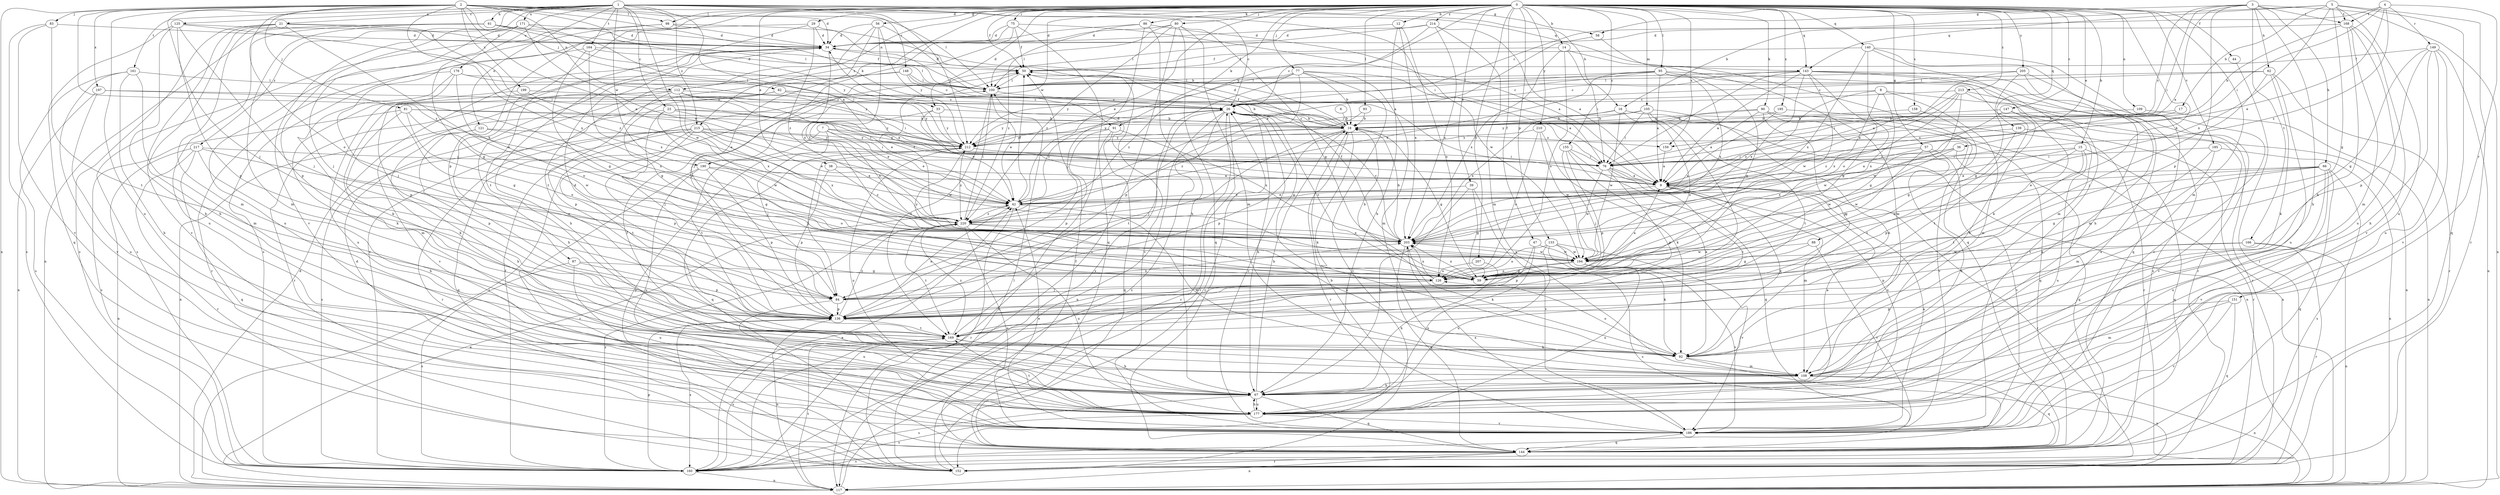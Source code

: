 strict digraph  {
0;
1;
2;
3;
4;
5;
6;
7;
8;
9;
12;
14;
15;
16;
17;
18;
21;
23;
26;
29;
33;
34;
36;
38;
39;
42;
44;
47;
50;
56;
57;
58;
59;
61;
62;
66;
67;
75;
76;
77;
80;
81;
82;
83;
84;
86;
87;
88;
90;
91;
92;
93;
95;
98;
100;
105;
108;
109;
112;
117;
121;
125;
126;
133;
136;
139;
140;
143;
144;
147;
148;
149;
151;
152;
155;
158;
159;
160;
161;
164;
166;
168;
169;
171;
176;
177;
185;
186;
190;
194;
195;
197;
199;
203;
205;
207;
210;
212;
213;
214;
215;
217;
220;
0 -> 12  [label=b];
0 -> 14  [label=b];
0 -> 15  [label=b];
0 -> 29  [label=d];
0 -> 33  [label=d];
0 -> 36  [label=e];
0 -> 38  [label=e];
0 -> 39  [label=e];
0 -> 42  [label=e];
0 -> 44  [label=f];
0 -> 47  [label=f];
0 -> 50  [label=f];
0 -> 56  [label=g];
0 -> 57  [label=g];
0 -> 75  [label=i];
0 -> 77  [label=j];
0 -> 80  [label=j];
0 -> 86  [label=k];
0 -> 87  [label=k];
0 -> 88  [label=k];
0 -> 90  [label=k];
0 -> 91  [label=k];
0 -> 93  [label=l];
0 -> 95  [label=l];
0 -> 98  [label=l];
0 -> 105  [label=m];
0 -> 108  [label=m];
0 -> 109  [label=n];
0 -> 112  [label=n];
0 -> 133  [label=p];
0 -> 136  [label=p];
0 -> 139  [label=q];
0 -> 140  [label=q];
0 -> 143  [label=q];
0 -> 147  [label=r];
0 -> 155  [label=s];
0 -> 158  [label=s];
0 -> 159  [label=s];
0 -> 185  [label=v];
0 -> 190  [label=w];
0 -> 195  [label=x];
0 -> 205  [label=y];
0 -> 207  [label=y];
0 -> 210  [label=y];
0 -> 212  [label=y];
0 -> 213  [label=z];
0 -> 214  [label=z];
0 -> 215  [label=z];
1 -> 9  [label=a];
1 -> 16  [label=b];
1 -> 21  [label=c];
1 -> 23  [label=c];
1 -> 26  [label=c];
1 -> 58  [label=g];
1 -> 61  [label=h];
1 -> 76  [label=i];
1 -> 121  [label=o];
1 -> 125  [label=o];
1 -> 148  [label=r];
1 -> 161  [label=t];
1 -> 164  [label=t];
1 -> 171  [label=u];
1 -> 176  [label=u];
1 -> 186  [label=v];
1 -> 190  [label=w];
1 -> 194  [label=w];
1 -> 212  [label=y];
1 -> 215  [label=z];
1 -> 217  [label=z];
2 -> 33  [label=d];
2 -> 34  [label=d];
2 -> 42  [label=e];
2 -> 81  [label=j];
2 -> 82  [label=j];
2 -> 83  [label=j];
2 -> 84  [label=j];
2 -> 91  [label=k];
2 -> 98  [label=l];
2 -> 100  [label=l];
2 -> 112  [label=n];
2 -> 117  [label=n];
2 -> 126  [label=o];
2 -> 143  [label=q];
2 -> 177  [label=u];
2 -> 197  [label=x];
2 -> 199  [label=x];
2 -> 203  [label=x];
2 -> 220  [label=z];
3 -> 9  [label=a];
3 -> 58  [label=g];
3 -> 62  [label=h];
3 -> 66  [label=h];
3 -> 67  [label=h];
3 -> 76  [label=i];
3 -> 117  [label=n];
3 -> 136  [label=p];
3 -> 159  [label=s];
3 -> 166  [label=t];
3 -> 168  [label=t];
4 -> 16  [label=b];
4 -> 42  [label=e];
4 -> 76  [label=i];
4 -> 149  [label=r];
4 -> 151  [label=r];
4 -> 168  [label=t];
4 -> 220  [label=z];
5 -> 17  [label=b];
5 -> 26  [label=c];
5 -> 59  [label=g];
5 -> 143  [label=q];
5 -> 144  [label=q];
5 -> 152  [label=r];
5 -> 168  [label=t];
5 -> 177  [label=u];
5 -> 203  [label=x];
6 -> 18  [label=b];
7 -> 42  [label=e];
7 -> 84  [label=j];
7 -> 159  [label=s];
7 -> 169  [label=t];
7 -> 194  [label=w];
7 -> 212  [label=y];
8 -> 26  [label=c];
8 -> 59  [label=g];
8 -> 108  [label=m];
8 -> 117  [label=n];
8 -> 203  [label=x];
8 -> 220  [label=z];
9 -> 34  [label=d];
9 -> 42  [label=e];
9 -> 92  [label=k];
9 -> 108  [label=m];
9 -> 152  [label=r];
12 -> 34  [label=d];
12 -> 67  [label=h];
12 -> 126  [label=o];
12 -> 203  [label=x];
14 -> 50  [label=f];
14 -> 76  [label=i];
14 -> 108  [label=m];
14 -> 126  [label=o];
14 -> 203  [label=x];
15 -> 76  [label=i];
15 -> 136  [label=p];
15 -> 144  [label=q];
15 -> 169  [label=t];
15 -> 177  [label=u];
15 -> 194  [label=w];
16 -> 18  [label=b];
16 -> 117  [label=n];
16 -> 126  [label=o];
16 -> 194  [label=w];
16 -> 203  [label=x];
17 -> 18  [label=b];
17 -> 220  [label=z];
18 -> 26  [label=c];
18 -> 34  [label=d];
18 -> 50  [label=f];
18 -> 59  [label=g];
18 -> 84  [label=j];
18 -> 92  [label=k];
18 -> 136  [label=p];
18 -> 152  [label=r];
18 -> 212  [label=y];
21 -> 34  [label=d];
21 -> 67  [label=h];
21 -> 108  [label=m];
21 -> 160  [label=s];
21 -> 186  [label=v];
21 -> 194  [label=w];
21 -> 220  [label=z];
23 -> 18  [label=b];
23 -> 42  [label=e];
23 -> 84  [label=j];
23 -> 117  [label=n];
23 -> 194  [label=w];
23 -> 212  [label=y];
26 -> 18  [label=b];
26 -> 59  [label=g];
26 -> 67  [label=h];
26 -> 117  [label=n];
26 -> 152  [label=r];
26 -> 160  [label=s];
26 -> 169  [label=t];
26 -> 212  [label=y];
29 -> 9  [label=a];
29 -> 34  [label=d];
29 -> 160  [label=s];
29 -> 169  [label=t];
29 -> 220  [label=z];
33 -> 18  [label=b];
33 -> 42  [label=e];
33 -> 203  [label=x];
33 -> 212  [label=y];
34 -> 50  [label=f];
34 -> 67  [label=h];
34 -> 220  [label=z];
36 -> 76  [label=i];
36 -> 144  [label=q];
36 -> 194  [label=w];
36 -> 203  [label=x];
38 -> 9  [label=a];
38 -> 136  [label=p];
38 -> 220  [label=z];
39 -> 42  [label=e];
39 -> 59  [label=g];
39 -> 67  [label=h];
39 -> 186  [label=v];
42 -> 26  [label=c];
42 -> 50  [label=f];
42 -> 108  [label=m];
42 -> 152  [label=r];
42 -> 220  [label=z];
44 -> 152  [label=r];
47 -> 136  [label=p];
47 -> 177  [label=u];
47 -> 194  [label=w];
50 -> 100  [label=l];
50 -> 186  [label=v];
56 -> 34  [label=d];
56 -> 84  [label=j];
56 -> 100  [label=l];
56 -> 169  [label=t];
56 -> 203  [label=x];
56 -> 212  [label=y];
57 -> 9  [label=a];
57 -> 59  [label=g];
57 -> 67  [label=h];
57 -> 76  [label=i];
57 -> 186  [label=v];
58 -> 42  [label=e];
58 -> 144  [label=q];
59 -> 26  [label=c];
59 -> 203  [label=x];
61 -> 34  [label=d];
61 -> 100  [label=l];
61 -> 108  [label=m];
61 -> 117  [label=n];
61 -> 177  [label=u];
61 -> 212  [label=y];
62 -> 26  [label=c];
62 -> 84  [label=j];
62 -> 92  [label=k];
62 -> 100  [label=l];
62 -> 152  [label=r];
62 -> 177  [label=u];
66 -> 9  [label=a];
66 -> 42  [label=e];
66 -> 59  [label=g];
66 -> 144  [label=q];
66 -> 160  [label=s];
66 -> 177  [label=u];
66 -> 186  [label=v];
66 -> 194  [label=w];
67 -> 9  [label=a];
67 -> 18  [label=b];
67 -> 50  [label=f];
67 -> 144  [label=q];
67 -> 160  [label=s];
67 -> 177  [label=u];
75 -> 9  [label=a];
75 -> 34  [label=d];
75 -> 50  [label=f];
75 -> 136  [label=p];
75 -> 144  [label=q];
75 -> 160  [label=s];
76 -> 9  [label=a];
76 -> 136  [label=p];
76 -> 169  [label=t];
76 -> 177  [label=u];
76 -> 194  [label=w];
77 -> 9  [label=a];
77 -> 18  [label=b];
77 -> 100  [label=l];
77 -> 108  [label=m];
77 -> 136  [label=p];
77 -> 152  [label=r];
77 -> 160  [label=s];
77 -> 220  [label=z];
80 -> 34  [label=d];
80 -> 59  [label=g];
80 -> 100  [label=l];
80 -> 108  [label=m];
80 -> 144  [label=q];
80 -> 160  [label=s];
80 -> 220  [label=z];
81 -> 18  [label=b];
81 -> 76  [label=i];
81 -> 92  [label=k];
81 -> 126  [label=o];
81 -> 160  [label=s];
81 -> 194  [label=w];
82 -> 18  [label=b];
82 -> 26  [label=c];
82 -> 59  [label=g];
82 -> 92  [label=k];
82 -> 212  [label=y];
83 -> 34  [label=d];
83 -> 160  [label=s];
83 -> 169  [label=t];
83 -> 186  [label=v];
84 -> 136  [label=p];
84 -> 177  [label=u];
84 -> 203  [label=x];
86 -> 34  [label=d];
86 -> 67  [label=h];
86 -> 84  [label=j];
86 -> 194  [label=w];
86 -> 220  [label=z];
87 -> 59  [label=g];
87 -> 136  [label=p];
87 -> 160  [label=s];
87 -> 177  [label=u];
88 -> 59  [label=g];
88 -> 186  [label=v];
88 -> 194  [label=w];
90 -> 9  [label=a];
90 -> 18  [label=b];
90 -> 117  [label=n];
90 -> 136  [label=p];
90 -> 144  [label=q];
90 -> 186  [label=v];
90 -> 212  [label=y];
91 -> 117  [label=n];
91 -> 136  [label=p];
91 -> 144  [label=q];
91 -> 203  [label=x];
91 -> 212  [label=y];
92 -> 108  [label=m];
92 -> 117  [label=n];
92 -> 126  [label=o];
93 -> 18  [label=b];
93 -> 220  [label=z];
95 -> 9  [label=a];
95 -> 26  [label=c];
95 -> 42  [label=e];
95 -> 59  [label=g];
95 -> 67  [label=h];
95 -> 100  [label=l];
95 -> 186  [label=v];
95 -> 203  [label=x];
95 -> 212  [label=y];
98 -> 18  [label=b];
98 -> 34  [label=d];
98 -> 160  [label=s];
98 -> 177  [label=u];
100 -> 26  [label=c];
100 -> 42  [label=e];
100 -> 169  [label=t];
105 -> 18  [label=b];
105 -> 76  [label=i];
105 -> 84  [label=j];
105 -> 92  [label=k];
105 -> 169  [label=t];
105 -> 212  [label=y];
108 -> 67  [label=h];
108 -> 117  [label=n];
108 -> 144  [label=q];
109 -> 18  [label=b];
109 -> 117  [label=n];
112 -> 9  [label=a];
112 -> 26  [label=c];
112 -> 42  [label=e];
112 -> 67  [label=h];
112 -> 76  [label=i];
112 -> 136  [label=p];
112 -> 152  [label=r];
112 -> 186  [label=v];
112 -> 203  [label=x];
117 -> 26  [label=c];
117 -> 34  [label=d];
117 -> 42  [label=e];
117 -> 100  [label=l];
117 -> 169  [label=t];
121 -> 59  [label=g];
121 -> 67  [label=h];
121 -> 136  [label=p];
121 -> 212  [label=y];
125 -> 34  [label=d];
125 -> 67  [label=h];
125 -> 76  [label=i];
125 -> 84  [label=j];
125 -> 136  [label=p];
125 -> 144  [label=q];
126 -> 9  [label=a];
126 -> 18  [label=b];
126 -> 84  [label=j];
126 -> 203  [label=x];
133 -> 92  [label=k];
133 -> 126  [label=o];
133 -> 160  [label=s];
133 -> 177  [label=u];
133 -> 186  [label=v];
133 -> 194  [label=w];
136 -> 34  [label=d];
136 -> 42  [label=e];
136 -> 117  [label=n];
136 -> 160  [label=s];
136 -> 169  [label=t];
136 -> 220  [label=z];
139 -> 152  [label=r];
139 -> 169  [label=t];
139 -> 212  [label=y];
140 -> 50  [label=f];
140 -> 67  [label=h];
140 -> 108  [label=m];
140 -> 126  [label=o];
140 -> 144  [label=q];
140 -> 203  [label=x];
143 -> 9  [label=a];
143 -> 26  [label=c];
143 -> 59  [label=g];
143 -> 76  [label=i];
143 -> 92  [label=k];
143 -> 100  [label=l];
143 -> 152  [label=r];
143 -> 160  [label=s];
143 -> 194  [label=w];
143 -> 203  [label=x];
144 -> 50  [label=f];
144 -> 117  [label=n];
144 -> 152  [label=r];
144 -> 160  [label=s];
147 -> 18  [label=b];
147 -> 169  [label=t];
147 -> 186  [label=v];
147 -> 194  [label=w];
148 -> 26  [label=c];
148 -> 59  [label=g];
148 -> 76  [label=i];
148 -> 100  [label=l];
148 -> 177  [label=u];
149 -> 50  [label=f];
149 -> 59  [label=g];
149 -> 67  [label=h];
149 -> 117  [label=n];
149 -> 136  [label=p];
149 -> 177  [label=u];
149 -> 186  [label=v];
151 -> 108  [label=m];
151 -> 136  [label=p];
151 -> 144  [label=q];
151 -> 186  [label=v];
152 -> 26  [label=c];
152 -> 34  [label=d];
152 -> 100  [label=l];
155 -> 76  [label=i];
155 -> 84  [label=j];
155 -> 92  [label=k];
155 -> 136  [label=p];
155 -> 144  [label=q];
158 -> 18  [label=b];
158 -> 59  [label=g];
159 -> 9  [label=a];
160 -> 42  [label=e];
160 -> 50  [label=f];
160 -> 117  [label=n];
160 -> 136  [label=p];
160 -> 220  [label=z];
161 -> 67  [label=h];
161 -> 100  [label=l];
161 -> 108  [label=m];
161 -> 160  [label=s];
161 -> 186  [label=v];
164 -> 50  [label=f];
164 -> 59  [label=g];
164 -> 84  [label=j];
164 -> 100  [label=l];
164 -> 203  [label=x];
166 -> 117  [label=n];
166 -> 136  [label=p];
166 -> 152  [label=r];
166 -> 194  [label=w];
168 -> 18  [label=b];
168 -> 34  [label=d];
168 -> 92  [label=k];
168 -> 108  [label=m];
168 -> 177  [label=u];
168 -> 186  [label=v];
169 -> 67  [label=h];
169 -> 92  [label=k];
169 -> 160  [label=s];
169 -> 220  [label=z];
171 -> 34  [label=d];
171 -> 42  [label=e];
171 -> 59  [label=g];
171 -> 76  [label=i];
171 -> 84  [label=j];
171 -> 136  [label=p];
176 -> 92  [label=k];
176 -> 100  [label=l];
176 -> 126  [label=o];
176 -> 136  [label=p];
176 -> 152  [label=r];
176 -> 212  [label=y];
177 -> 67  [label=h];
177 -> 160  [label=s];
177 -> 169  [label=t];
177 -> 186  [label=v];
185 -> 76  [label=i];
185 -> 92  [label=k];
185 -> 108  [label=m];
185 -> 117  [label=n];
186 -> 9  [label=a];
186 -> 18  [label=b];
186 -> 26  [label=c];
186 -> 42  [label=e];
186 -> 144  [label=q];
186 -> 203  [label=x];
186 -> 212  [label=y];
190 -> 9  [label=a];
190 -> 126  [label=o];
190 -> 136  [label=p];
190 -> 152  [label=r];
190 -> 177  [label=u];
194 -> 59  [label=g];
194 -> 126  [label=o];
194 -> 177  [label=u];
194 -> 186  [label=v];
194 -> 203  [label=x];
194 -> 212  [label=y];
195 -> 18  [label=b];
195 -> 152  [label=r];
195 -> 203  [label=x];
197 -> 26  [label=c];
197 -> 117  [label=n];
197 -> 177  [label=u];
197 -> 203  [label=x];
199 -> 26  [label=c];
199 -> 42  [label=e];
199 -> 108  [label=m];
203 -> 18  [label=b];
203 -> 26  [label=c];
203 -> 50  [label=f];
203 -> 92  [label=k];
203 -> 144  [label=q];
203 -> 194  [label=w];
205 -> 9  [label=a];
205 -> 59  [label=g];
205 -> 100  [label=l];
205 -> 108  [label=m];
205 -> 186  [label=v];
207 -> 67  [label=h];
207 -> 126  [label=o];
210 -> 92  [label=k];
210 -> 126  [label=o];
210 -> 194  [label=w];
210 -> 212  [label=y];
212 -> 76  [label=i];
212 -> 84  [label=j];
212 -> 144  [label=q];
212 -> 177  [label=u];
212 -> 220  [label=z];
213 -> 9  [label=a];
213 -> 26  [label=c];
213 -> 76  [label=i];
213 -> 152  [label=r];
213 -> 177  [label=u];
213 -> 194  [label=w];
213 -> 203  [label=x];
214 -> 9  [label=a];
214 -> 26  [label=c];
214 -> 34  [label=d];
214 -> 100  [label=l];
214 -> 108  [label=m];
214 -> 203  [label=x];
215 -> 42  [label=e];
215 -> 76  [label=i];
215 -> 136  [label=p];
215 -> 144  [label=q];
215 -> 152  [label=r];
215 -> 160  [label=s];
215 -> 169  [label=t];
215 -> 203  [label=x];
215 -> 212  [label=y];
217 -> 67  [label=h];
217 -> 76  [label=i];
217 -> 117  [label=n];
217 -> 126  [label=o];
217 -> 144  [label=q];
217 -> 152  [label=r];
220 -> 50  [label=f];
220 -> 92  [label=k];
220 -> 100  [label=l];
220 -> 169  [label=t];
220 -> 177  [label=u];
220 -> 186  [label=v];
220 -> 203  [label=x];
}
